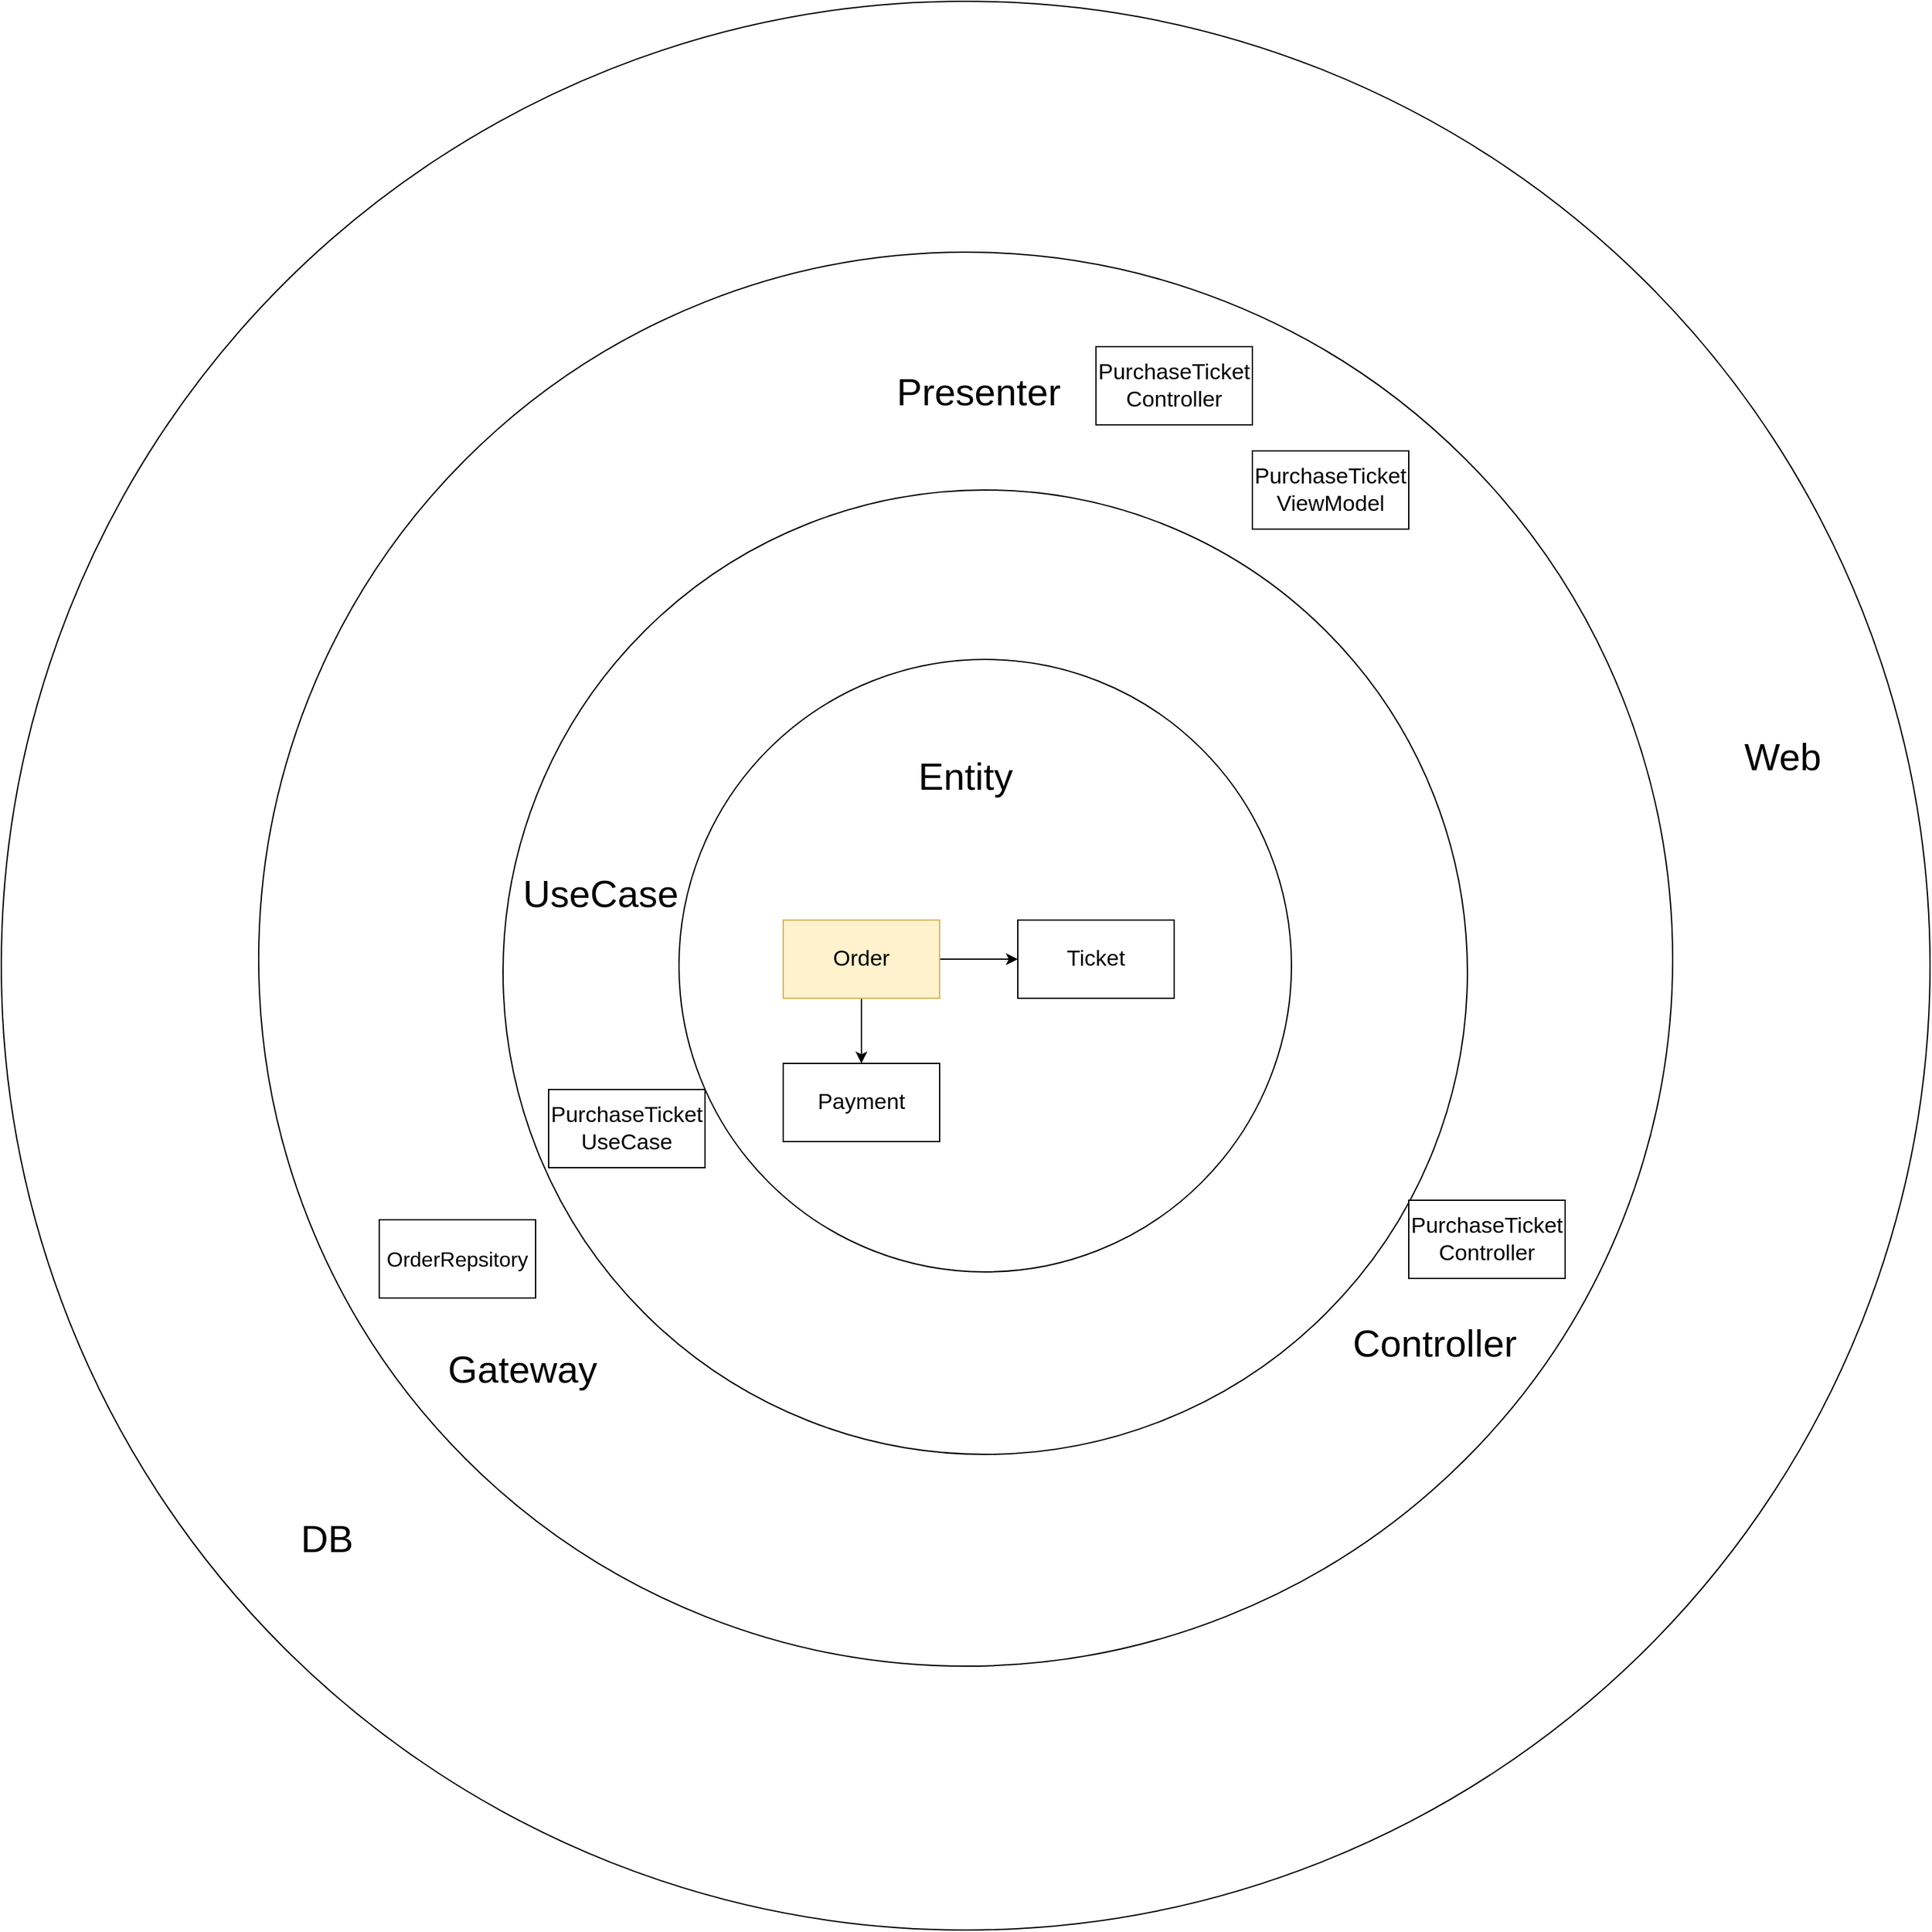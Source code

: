 <mxfile version="13.11.0" type="github">
  <diagram id="aH8CXQUUj3t--VkIblzY" name="Page-1">
    <mxGraphModel dx="2490" dy="2074" grid="1" gridSize="10" guides="1" tooltips="1" connect="1" arrows="1" fold="1" page="1" pageScale="1" pageWidth="827" pageHeight="1169" math="0" shadow="0">
      <root>
        <mxCell id="0" />
        <mxCell id="1" parent="0" />
        <mxCell id="bMfVyS6cRSOLJlassMA7-22" value="" style="ellipse;whiteSpace=wrap;html=1;aspect=fixed;" vertex="1" parent="1">
          <mxGeometry x="-520" y="-365" width="1480" height="1480" as="geometry" />
        </mxCell>
        <mxCell id="bMfVyS6cRSOLJlassMA7-18" value="" style="ellipse;whiteSpace=wrap;html=1;aspect=fixed;" vertex="1" parent="1">
          <mxGeometry x="-322.5" y="-172.5" width="1085" height="1085" as="geometry" />
        </mxCell>
        <mxCell id="bMfVyS6cRSOLJlassMA7-9" value="" style="ellipse;whiteSpace=wrap;html=1;aspect=fixed;" vertex="1" parent="1">
          <mxGeometry x="-135" y="10" width="740" height="740" as="geometry" />
        </mxCell>
        <mxCell id="bMfVyS6cRSOLJlassMA7-1" value="" style="ellipse;whiteSpace=wrap;html=1;aspect=fixed;" vertex="1" parent="1">
          <mxGeometry y="140" width="470" height="470" as="geometry" />
        </mxCell>
        <mxCell id="bMfVyS6cRSOLJlassMA7-6" style="edgeStyle=orthogonalEdgeStyle;rounded=0;orthogonalLoop=1;jettySize=auto;html=1;entryX=0;entryY=0.5;entryDx=0;entryDy=0;" edge="1" parent="1" source="bMfVyS6cRSOLJlassMA7-3" target="bMfVyS6cRSOLJlassMA7-4">
          <mxGeometry relative="1" as="geometry" />
        </mxCell>
        <mxCell id="bMfVyS6cRSOLJlassMA7-7" style="edgeStyle=orthogonalEdgeStyle;rounded=0;orthogonalLoop=1;jettySize=auto;html=1;" edge="1" parent="1" source="bMfVyS6cRSOLJlassMA7-3" target="bMfVyS6cRSOLJlassMA7-5">
          <mxGeometry relative="1" as="geometry" />
        </mxCell>
        <mxCell id="bMfVyS6cRSOLJlassMA7-3" value="&lt;font style=&quot;font-size: 17px&quot;&gt;Order&lt;/font&gt;" style="rounded=0;whiteSpace=wrap;html=1;fillColor=#fff2cc;strokeColor=#d6b656;" vertex="1" parent="1">
          <mxGeometry x="80" y="340" width="120" height="60" as="geometry" />
        </mxCell>
        <mxCell id="bMfVyS6cRSOLJlassMA7-4" value="&lt;font style=&quot;font-size: 17px&quot;&gt;Ticket&lt;/font&gt;" style="rounded=0;whiteSpace=wrap;html=1;" vertex="1" parent="1">
          <mxGeometry x="260" y="340" width="120" height="60" as="geometry" />
        </mxCell>
        <mxCell id="bMfVyS6cRSOLJlassMA7-5" value="&lt;font style=&quot;font-size: 17px&quot;&gt;Payment&lt;/font&gt;" style="rounded=0;whiteSpace=wrap;html=1;" vertex="1" parent="1">
          <mxGeometry x="80" y="450" width="120" height="60" as="geometry" />
        </mxCell>
        <mxCell id="bMfVyS6cRSOLJlassMA7-8" value="&lt;font style=&quot;font-size: 29px&quot;&gt;Entity&lt;/font&gt;" style="text;html=1;strokeColor=none;fillColor=none;align=center;verticalAlign=middle;whiteSpace=wrap;rounded=0;" vertex="1" parent="1">
          <mxGeometry x="200" y="220" width="40" height="20" as="geometry" />
        </mxCell>
        <mxCell id="bMfVyS6cRSOLJlassMA7-10" value="&lt;font style=&quot;font-size: 29px&quot;&gt;UseCase&lt;/font&gt;" style="text;html=1;strokeColor=none;fillColor=none;align=center;verticalAlign=middle;whiteSpace=wrap;rounded=0;" vertex="1" parent="1">
          <mxGeometry x="-80" y="310" width="40" height="20" as="geometry" />
        </mxCell>
        <mxCell id="bMfVyS6cRSOLJlassMA7-11" style="edgeStyle=orthogonalEdgeStyle;rounded=0;orthogonalLoop=1;jettySize=auto;html=1;exitX=0.5;exitY=1;exitDx=0;exitDy=0;" edge="1" parent="1" source="bMfVyS6cRSOLJlassMA7-10" target="bMfVyS6cRSOLJlassMA7-10">
          <mxGeometry relative="1" as="geometry" />
        </mxCell>
        <mxCell id="bMfVyS6cRSOLJlassMA7-15" value="&lt;font style=&quot;font-size: 17px&quot;&gt;PurchaseTicket&lt;br&gt;UseCase&lt;/font&gt;" style="rounded=0;whiteSpace=wrap;html=1;" vertex="1" parent="1">
          <mxGeometry x="-100" y="470" width="120" height="60" as="geometry" />
        </mxCell>
        <mxCell id="bMfVyS6cRSOLJlassMA7-19" value="&lt;span style=&quot;font-size: 29px&quot;&gt;Gateway&lt;/span&gt;" style="text;html=1;strokeColor=none;fillColor=none;align=center;verticalAlign=middle;whiteSpace=wrap;rounded=0;" vertex="1" parent="1">
          <mxGeometry x="-140" y="600" width="40" height="170" as="geometry" />
        </mxCell>
        <mxCell id="bMfVyS6cRSOLJlassMA7-20" value="&lt;span style=&quot;font-size: 29px&quot;&gt;Controller&lt;/span&gt;" style="text;html=1;strokeColor=none;fillColor=none;align=center;verticalAlign=middle;whiteSpace=wrap;rounded=0;" vertex="1" parent="1">
          <mxGeometry x="560" y="580" width="40" height="170" as="geometry" />
        </mxCell>
        <mxCell id="bMfVyS6cRSOLJlassMA7-21" value="&lt;span style=&quot;font-size: 29px&quot;&gt;Presenter&lt;/span&gt;" style="text;html=1;strokeColor=none;fillColor=none;align=center;verticalAlign=middle;whiteSpace=wrap;rounded=0;" vertex="1" parent="1">
          <mxGeometry x="210" y="-150" width="40" height="170" as="geometry" />
        </mxCell>
        <mxCell id="bMfVyS6cRSOLJlassMA7-24" value="&lt;span style=&quot;font-size: 29px&quot;&gt;Web&lt;/span&gt;" style="text;html=1;strokeColor=none;fillColor=none;align=center;verticalAlign=middle;whiteSpace=wrap;rounded=0;" vertex="1" parent="1">
          <mxGeometry x="827" y="130" width="40" height="170" as="geometry" />
        </mxCell>
        <mxCell id="bMfVyS6cRSOLJlassMA7-26" value="&lt;span style=&quot;font-size: 29px&quot;&gt;DB&lt;/span&gt;" style="text;html=1;strokeColor=none;fillColor=none;align=center;verticalAlign=middle;whiteSpace=wrap;rounded=0;" vertex="1" parent="1">
          <mxGeometry x="-290" y="730" width="40" height="170" as="geometry" />
        </mxCell>
        <mxCell id="bMfVyS6cRSOLJlassMA7-27" value="&lt;font style=&quot;font-size: 16px&quot;&gt;OrderRepsitory&lt;/font&gt;" style="rounded=0;whiteSpace=wrap;html=1;" vertex="1" parent="1">
          <mxGeometry x="-230" y="570" width="120" height="60" as="geometry" />
        </mxCell>
        <mxCell id="bMfVyS6cRSOLJlassMA7-28" value="&lt;font style=&quot;font-size: 17px&quot;&gt;PurchaseTicket&lt;br&gt;Controller&lt;span style=&quot;color: rgba(0 , 0 , 0 , 0) ; font-family: monospace ; font-size: 0px&quot;&gt;%3CmxGraphModel%3E%3Croot%3E%3CmxCell%20id%3D%220%22%2F%3E%3CmxCell%20id%3D%221%22%20parent%3D%220%22%2F%3E%3CmxCell%20id%3D%222%22%20value%3D%22%26lt%3Bfont%20style%3D%26quot%3Bfont-size%3A%2017px%26quot%3B%26gt%3BPurchaseTicket%26lt%3Bbr%26gt%3BUseCase%26lt%3B%2Ffont%26gt%3B%22%20style%3D%22rounded%3D0%3BwhiteSpace%3Dwrap%3Bhtml%3D1%3B%22%20vertex%3D%221%22%20parent%3D%221%22%3E%3CmxGeometry%20x%3D%22-100%22%20y%3D%22470%22%20width%3D%22120%22%20height%3D%2260%22%20as%3D%22geometry%22%2F%3E%3C%2FmxCell%3E%3C%2Froot%3E%3C%2FmxGraphModel%3E&lt;/span&gt;&lt;br&gt;&lt;/font&gt;" style="rounded=0;whiteSpace=wrap;html=1;" vertex="1" parent="1">
          <mxGeometry x="560" y="555" width="120" height="60" as="geometry" />
        </mxCell>
        <mxCell id="bMfVyS6cRSOLJlassMA7-29" value="&lt;font style=&quot;font-size: 17px&quot;&gt;PurchaseTicket&lt;br&gt;Controller&lt;span style=&quot;color: rgba(0 , 0 , 0 , 0) ; font-family: monospace ; font-size: 0px&quot;&gt;%3CmxGraphModel%3E%3Croot%3E%3CmxCell%20id%3D%220%22%2F%3E%3CmxCell%20id%3D%221%22%20parent%3D%220%22%2F%3E%3CmxCell%20id%3D%222%22%20value%3D%22%26lt%3Bfont%20style%3D%26quot%3Bfont-size%3A%2017px%26quot%3B%26gt%3BPurchaseTicket%26lt%3Bbr%26gt%3BUseCase%26lt%3B%2Ffont%26gt%3B%22%20style%3D%22rounded%3D0%3BwhiteSpace%3Dwrap%3Bhtml%3D1%3B%22%20vertex%3D%221%22%20parent%3D%221%22%3E%3CmxGeometry%20x%3D%22-100%22%20y%3D%22470%22%20width%3D%22120%22%20height%3D%2260%22%20as%3D%22geometry%22%2F%3E%3C%2FmxCell%3E%3C%2Froot%3E%3C%2FmxGraphModel%3E&lt;/span&gt;&lt;br&gt;&lt;/font&gt;" style="rounded=0;whiteSpace=wrap;html=1;" vertex="1" parent="1">
          <mxGeometry x="320" y="-100" width="120" height="60" as="geometry" />
        </mxCell>
        <mxCell id="bMfVyS6cRSOLJlassMA7-30" value="&lt;font&gt;&lt;span style=&quot;font-size: 17px&quot;&gt;PurchaseTicket&lt;/span&gt;&lt;br&gt;&lt;span style=&quot;font-size: 17px&quot;&gt;ViewModel&lt;/span&gt;&lt;span style=&quot;font-size: 0px ; color: rgba(0 , 0 , 0 , 0) ; font-family: monospace&quot;&gt;%3CmxGraphModel%3E%3Croot%3E%3CmxCell%20id%3D%220%22%2F%3E%3CmxCell%20id%3D%221%22%20parent%3D%220%22%2F%3E%3CmxCell%20id%3D%222%22%20value%3D%22%26lt%3Bfont%20style%3D%26quot%3Bfont-size%3A%2017px%26quot%3B%26gt%3BPurchaseTicket%26lt%3Bbr%26gt%3BUseCase%26lt%3B%2Ffont%26gt%3B%22%20style%3D%22rounded%3D0%3BwhiteSpace%3Dwrap%3Bhtml%3D1%3B%22%20vertex%3D%221%22%20parent%3D%221%22%3E%3CmxGeometry%20x%3D%22-100%22%20y%3D%22470%22%20width%3D%22120%22%20height%3D%2260%22%20as%3D%22geometry%22%2F%3E%3C%2FmxCell%3E%3C%2Froot%3E%3C%2FmxGraphModel%3E&lt;/span&gt;&lt;br&gt;&lt;/font&gt;" style="rounded=0;whiteSpace=wrap;html=1;" vertex="1" parent="1">
          <mxGeometry x="440" y="-20" width="120" height="60" as="geometry" />
        </mxCell>
      </root>
    </mxGraphModel>
  </diagram>
</mxfile>
